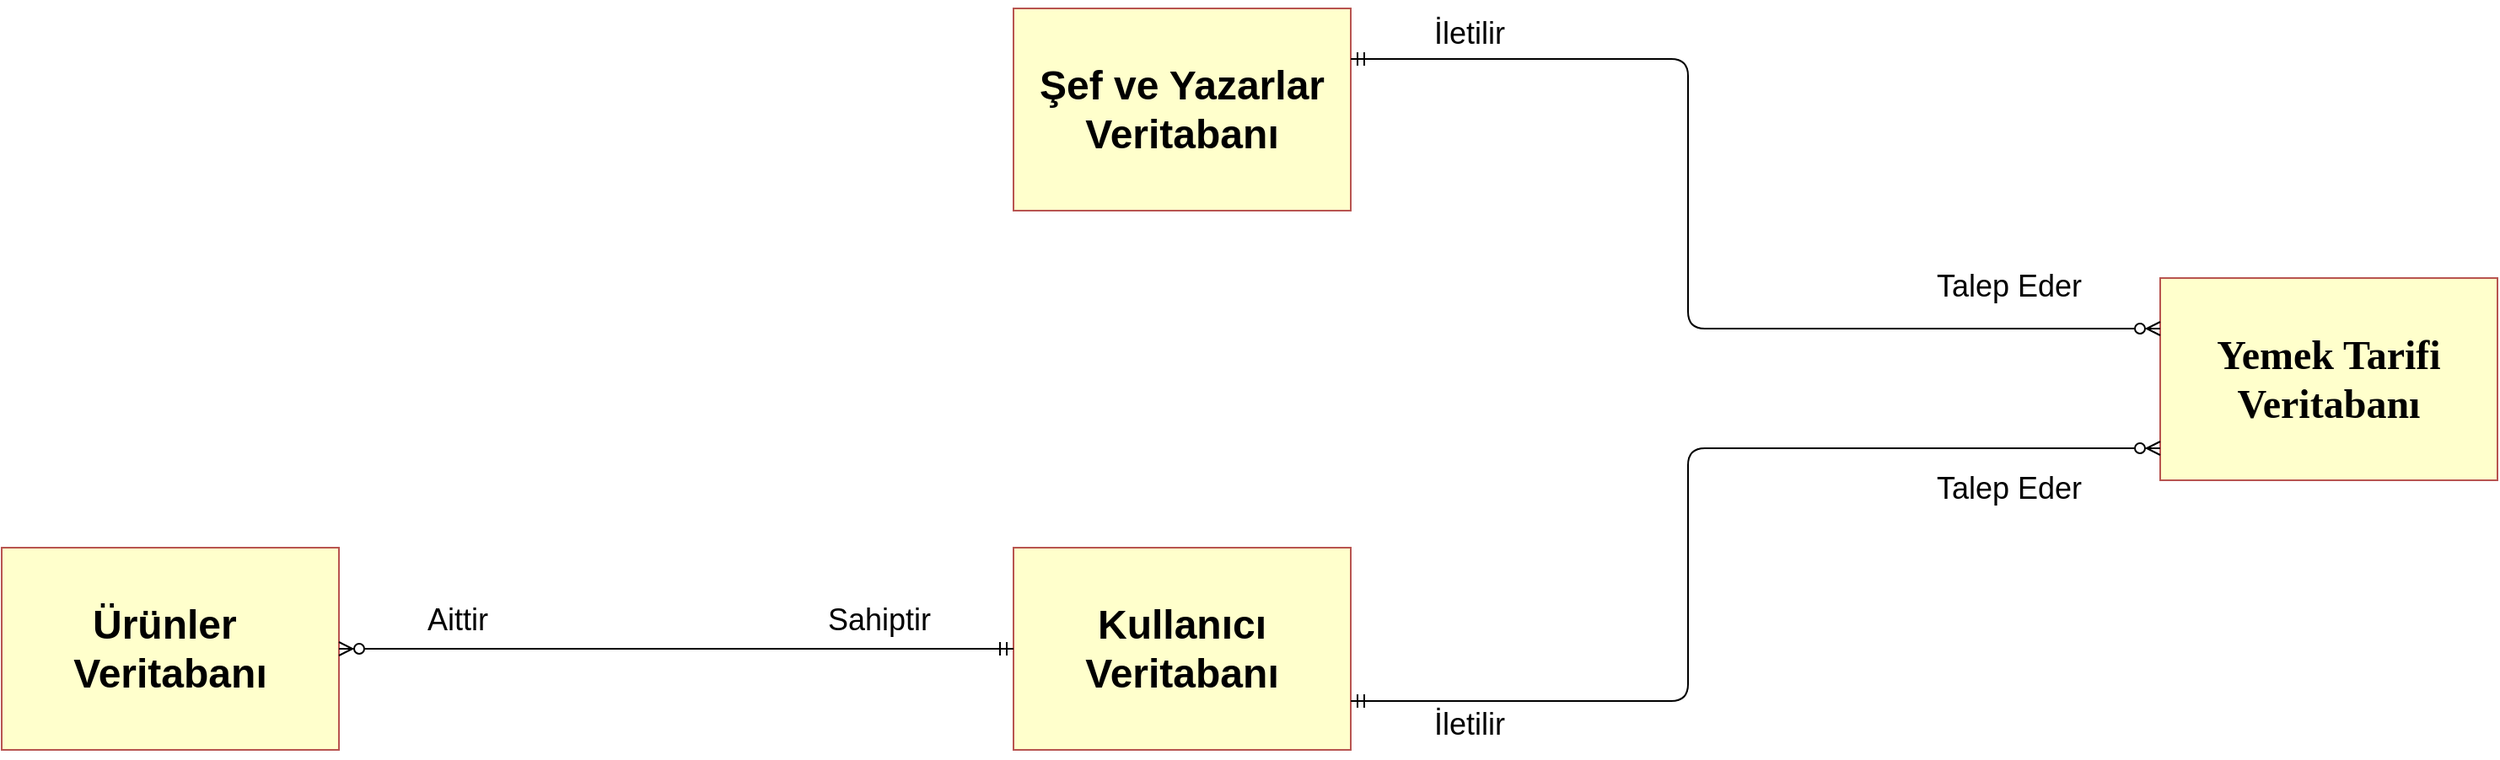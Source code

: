 <mxfile version="24.1.0" type="device">
  <diagram name="Sayfa -1" id="49C510wMh0SNe3ywF7aB">
    <mxGraphModel dx="2944" dy="621" grid="1" gridSize="10" guides="1" tooltips="1" connect="1" arrows="1" fold="1" page="1" pageScale="1" pageWidth="827" pageHeight="1169" math="0" shadow="0">
      <root>
        <mxCell id="0" />
        <mxCell id="1" parent="0" />
        <mxCell id="r34V6b8p5sTnCpe_UtRE-1" value="&lt;h1&gt;&lt;span style=&quot;text-wrap: nowrap;&quot;&gt;&lt;font face=&quot;Helvetica&quot; style=&quot;font-size: 24px;&quot;&gt;Ürünler&amp;nbsp;&lt;br&gt;&lt;/font&gt;&lt;/span&gt;&lt;span style=&quot;text-wrap: nowrap;&quot;&gt;&lt;font face=&quot;Helvetica&quot; style=&quot;font-size: 24px;&quot;&gt;Veritabanı&lt;/font&gt;&lt;/span&gt;&lt;/h1&gt;" style="rounded=0;whiteSpace=wrap;html=1;fillColor=#FFFFCC;strokeColor=#B85450;" parent="1" vertex="1">
          <mxGeometry x="-1520" y="440" width="200" height="120" as="geometry" />
        </mxCell>
        <mxCell id="r34V6b8p5sTnCpe_UtRE-2" value="&lt;h1&gt;&lt;span style=&quot;font-size: 24px; text-wrap: nowrap;&quot;&gt;Şef ve Yazarlar&lt;br&gt;&lt;/span&gt;&lt;span style=&quot;font-size: 24px; text-wrap: nowrap;&quot;&gt;Veritabanı&lt;/span&gt;&lt;/h1&gt;" style="rounded=0;whiteSpace=wrap;html=1;fillColor=#FFFFCC;strokeColor=#B85450;" parent="1" vertex="1">
          <mxGeometry x="-920" y="120" width="200" height="120" as="geometry" />
        </mxCell>
        <mxCell id="r34V6b8p5sTnCpe_UtRE-3" value="&lt;h1&gt;&lt;span style=&quot;text-wrap: nowrap;&quot;&gt;&lt;font face=&quot;Helvetica&quot; style=&quot;font-size: 24px;&quot;&gt;&lt;b&gt;Kullanıcı&lt;br&gt;&lt;/b&gt;&lt;/font&gt;&lt;/span&gt;&lt;span style=&quot;font-size: 24px; text-wrap: nowrap;&quot;&gt;&lt;b&gt;Veritabanı&lt;/b&gt;&lt;/span&gt;&lt;/h1&gt;" style="rounded=0;whiteSpace=wrap;html=1;fillColor=#FFFFCC;strokeColor=#b85450;" parent="1" vertex="1">
          <mxGeometry x="-920" y="440" width="200" height="120" as="geometry" />
        </mxCell>
        <mxCell id="r34V6b8p5sTnCpe_UtRE-4" value="&lt;h1&gt;&lt;font face=&quot;Verdana&quot;&gt;&lt;span style=&quot;font-size: 24px; text-wrap: nowrap;&quot;&gt;Yemek Tarifi&lt;br&gt;&lt;/span&gt;&lt;/font&gt;&lt;font face=&quot;Verdana&quot;&gt;&lt;span style=&quot;font-size: 24px; text-wrap: nowrap;&quot;&gt;Veritabanı&lt;/span&gt;&lt;/font&gt;&lt;/h1&gt;" style="rounded=0;whiteSpace=wrap;html=1;fillColor=#FFFFCC;strokeColor=#b85450;" parent="1" vertex="1">
          <mxGeometry x="-240" y="280" width="200" height="120" as="geometry" />
        </mxCell>
        <mxCell id="eoz6ecvWHp-TzSuoyNFB-2" value="" style="edgeStyle=orthogonalEdgeStyle;html=1;endArrow=ERzeroToMany;startArrow=ERmandOne;labelBackgroundColor=none;fontFamily=Verdana;fontSize=14;entryX=0;entryY=0.25;entryDx=0;entryDy=0;exitX=1;exitY=0.25;exitDx=0;exitDy=0;" edge="1" parent="1" source="r34V6b8p5sTnCpe_UtRE-2" target="r34V6b8p5sTnCpe_UtRE-4">
          <mxGeometry width="100" height="100" relative="1" as="geometry">
            <mxPoint x="-690" y="160" as="sourcePoint" />
            <mxPoint x="-350" y="318" as="targetPoint" />
            <Array as="points">
              <mxPoint x="-520" y="150" />
              <mxPoint x="-520" y="310" />
            </Array>
          </mxGeometry>
        </mxCell>
        <mxCell id="eoz6ecvWHp-TzSuoyNFB-3" value="" style="edgeStyle=orthogonalEdgeStyle;html=1;endArrow=ERzeroToMany;startArrow=ERmandOne;labelBackgroundColor=none;fontFamily=Verdana;fontSize=14;" edge="1" parent="1" source="r34V6b8p5sTnCpe_UtRE-3" target="r34V6b8p5sTnCpe_UtRE-4">
          <mxGeometry width="100" height="100" relative="1" as="geometry">
            <mxPoint x="-630" y="531" as="sourcePoint" />
            <mxPoint x="-260" y="381" as="targetPoint" />
            <Array as="points">
              <mxPoint x="-520" y="531" />
              <mxPoint x="-520" y="381" />
            </Array>
          </mxGeometry>
        </mxCell>
        <mxCell id="eoz6ecvWHp-TzSuoyNFB-4" value="" style="edgeStyle=orthogonalEdgeStyle;html=1;endArrow=ERzeroToMany;startArrow=ERmandOne;labelBackgroundColor=none;fontFamily=Verdana;fontSize=14;exitX=0;exitY=0.5;exitDx=0;exitDy=0;entryX=1;entryY=0.5;entryDx=0;entryDy=0;" edge="1" parent="1" source="r34V6b8p5sTnCpe_UtRE-3" target="r34V6b8p5sTnCpe_UtRE-1">
          <mxGeometry width="100" height="100" relative="1" as="geometry">
            <mxPoint x="-970" y="500" as="sourcePoint" />
            <mxPoint x="-1320" y="500" as="targetPoint" />
            <Array as="points">
              <mxPoint x="-1300" y="500" />
              <mxPoint x="-1300" y="500" />
            </Array>
          </mxGeometry>
        </mxCell>
        <mxCell id="eoz6ecvWHp-TzSuoyNFB-6" value="&lt;font style=&quot;font-size: 18px;&quot;&gt;Aittir&lt;/font&gt;" style="text;html=1;align=center;verticalAlign=middle;resizable=0;points=[];autosize=1;strokeColor=none;fillColor=none;" vertex="1" parent="1">
          <mxGeometry x="-1280" y="463" width="60" height="40" as="geometry" />
        </mxCell>
        <mxCell id="eoz6ecvWHp-TzSuoyNFB-7" value="&lt;font style=&quot;font-size: 18px;&quot;&gt;Sahiptir&lt;/font&gt;" style="text;html=1;align=center;verticalAlign=middle;resizable=0;points=[];autosize=1;strokeColor=none;fillColor=none;" vertex="1" parent="1">
          <mxGeometry x="-1040" y="463" width="80" height="40" as="geometry" />
        </mxCell>
        <mxCell id="eoz6ecvWHp-TzSuoyNFB-8" value="&lt;font style=&quot;font-size: 18px;&quot;&gt;Talep Eder&lt;/font&gt;" style="text;html=1;align=center;verticalAlign=middle;resizable=0;points=[];autosize=1;strokeColor=none;fillColor=none;" vertex="1" parent="1">
          <mxGeometry x="-385" y="385" width="110" height="40" as="geometry" />
        </mxCell>
        <mxCell id="eoz6ecvWHp-TzSuoyNFB-10" value="&lt;font style=&quot;font-size: 18px;&quot;&gt;İletilir&lt;/font&gt;" style="text;html=1;align=center;verticalAlign=middle;resizable=0;points=[];autosize=1;strokeColor=none;fillColor=none;" vertex="1" parent="1">
          <mxGeometry x="-685" y="525" width="70" height="40" as="geometry" />
        </mxCell>
        <mxCell id="eoz6ecvWHp-TzSuoyNFB-11" value="&lt;font style=&quot;font-size: 18px;&quot;&gt;İletilir&lt;/font&gt;" style="text;html=1;align=center;verticalAlign=middle;resizable=0;points=[];autosize=1;strokeColor=none;fillColor=none;" vertex="1" parent="1">
          <mxGeometry x="-685" y="115" width="70" height="40" as="geometry" />
        </mxCell>
        <mxCell id="eoz6ecvWHp-TzSuoyNFB-12" value="&lt;font style=&quot;font-size: 18px;&quot;&gt;Talep Eder&lt;/font&gt;" style="text;html=1;align=center;verticalAlign=middle;resizable=0;points=[];autosize=1;strokeColor=none;fillColor=none;" vertex="1" parent="1">
          <mxGeometry x="-385" y="265" width="110" height="40" as="geometry" />
        </mxCell>
      </root>
    </mxGraphModel>
  </diagram>
</mxfile>
